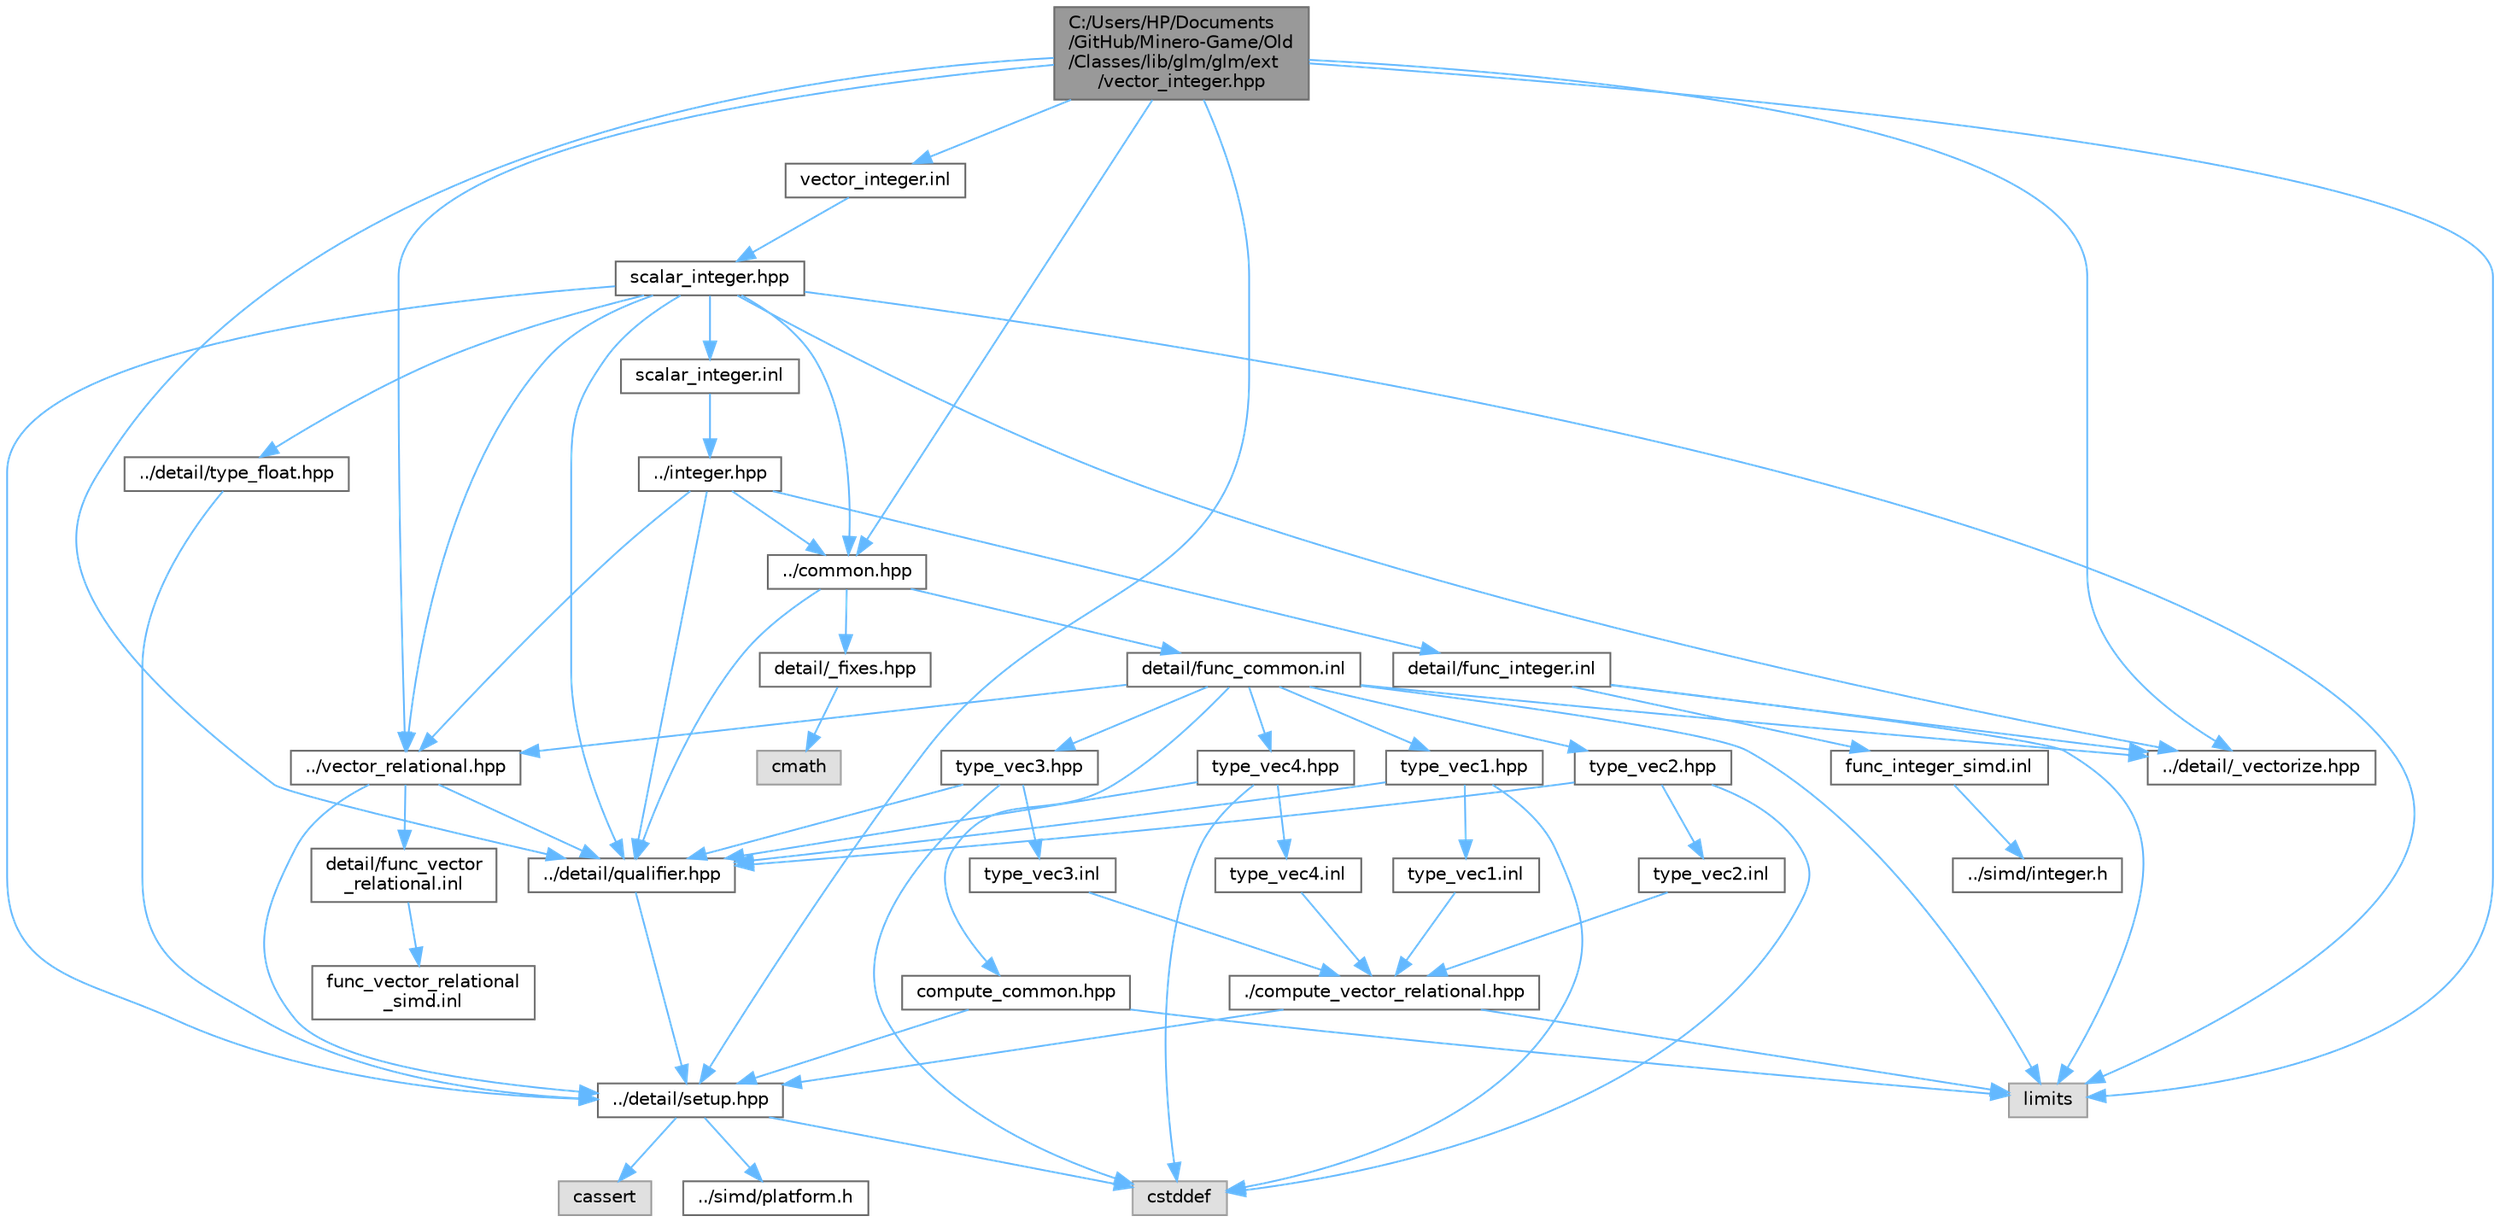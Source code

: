 digraph "C:/Users/HP/Documents/GitHub/Minero-Game/Old/Classes/lib/glm/glm/ext/vector_integer.hpp"
{
 // LATEX_PDF_SIZE
  bgcolor="transparent";
  edge [fontname=Helvetica,fontsize=10,labelfontname=Helvetica,labelfontsize=10];
  node [fontname=Helvetica,fontsize=10,shape=box,height=0.2,width=0.4];
  Node1 [id="Node000001",label="C:/Users/HP/Documents\l/GitHub/Minero-Game/Old\l/Classes/lib/glm/glm/ext\l/vector_integer.hpp",height=0.2,width=0.4,color="gray40", fillcolor="grey60", style="filled", fontcolor="black",tooltip=" "];
  Node1 -> Node2 [id="edge133_Node000001_Node000002",color="steelblue1",style="solid",tooltip=" "];
  Node2 [id="Node000002",label="../detail/setup.hpp",height=0.2,width=0.4,color="grey40", fillcolor="white", style="filled",URL="$_old_2_classes_2lib_2glm_2glm_2detail_2setup_8hpp.html",tooltip=" "];
  Node2 -> Node3 [id="edge134_Node000002_Node000003",color="steelblue1",style="solid",tooltip=" "];
  Node3 [id="Node000003",label="cassert",height=0.2,width=0.4,color="grey60", fillcolor="#E0E0E0", style="filled",tooltip=" "];
  Node2 -> Node4 [id="edge135_Node000002_Node000004",color="steelblue1",style="solid",tooltip=" "];
  Node4 [id="Node000004",label="cstddef",height=0.2,width=0.4,color="grey60", fillcolor="#E0E0E0", style="filled",tooltip=" "];
  Node2 -> Node5 [id="edge136_Node000002_Node000005",color="steelblue1",style="solid",tooltip=" "];
  Node5 [id="Node000005",label="../simd/platform.h",height=0.2,width=0.4,color="grey40", fillcolor="white", style="filled",URL="$_old_2_classes_2lib_2glm_2glm_2simd_2platform_8h.html",tooltip=" "];
  Node1 -> Node6 [id="edge137_Node000001_Node000006",color="steelblue1",style="solid",tooltip=" "];
  Node6 [id="Node000006",label="../detail/qualifier.hpp",height=0.2,width=0.4,color="grey40", fillcolor="white", style="filled",URL="$_old_2_classes_2lib_2glm_2glm_2detail_2qualifier_8hpp.html",tooltip=" "];
  Node6 -> Node2 [id="edge138_Node000006_Node000002",color="steelblue1",style="solid",tooltip=" "];
  Node1 -> Node7 [id="edge139_Node000001_Node000007",color="steelblue1",style="solid",tooltip=" "];
  Node7 [id="Node000007",label="../detail/_vectorize.hpp",height=0.2,width=0.4,color="grey40", fillcolor="white", style="filled",URL="$_old_2_classes_2lib_2glm_2glm_2detail_2__vectorize_8hpp.html",tooltip=" "];
  Node1 -> Node8 [id="edge140_Node000001_Node000008",color="steelblue1",style="solid",tooltip=" "];
  Node8 [id="Node000008",label="../vector_relational.hpp",height=0.2,width=0.4,color="grey40", fillcolor="white", style="filled",URL="$_old_2_classes_2lib_2glm_2glm_2vector__relational_8hpp.html",tooltip=" "];
  Node8 -> Node6 [id="edge141_Node000008_Node000006",color="steelblue1",style="solid",tooltip=" "];
  Node8 -> Node2 [id="edge142_Node000008_Node000002",color="steelblue1",style="solid",tooltip=" "];
  Node8 -> Node9 [id="edge143_Node000008_Node000009",color="steelblue1",style="solid",tooltip=" "];
  Node9 [id="Node000009",label="detail/func_vector\l_relational.inl",height=0.2,width=0.4,color="grey40", fillcolor="white", style="filled",URL="$_old_2_classes_2lib_2glm_2glm_2detail_2func__vector__relational_8inl.html",tooltip=" "];
  Node9 -> Node10 [id="edge144_Node000009_Node000010",color="steelblue1",style="solid",tooltip=" "];
  Node10 [id="Node000010",label="func_vector_relational\l_simd.inl",height=0.2,width=0.4,color="grey40", fillcolor="white", style="filled",URL="$_old_2_classes_2lib_2glm_2glm_2detail_2func__vector__relational__simd_8inl.html",tooltip=" "];
  Node1 -> Node11 [id="edge145_Node000001_Node000011",color="steelblue1",style="solid",tooltip=" "];
  Node11 [id="Node000011",label="../common.hpp",height=0.2,width=0.4,color="grey40", fillcolor="white", style="filled",URL="$_old_2_classes_2lib_2glm_2glm_2common_8hpp.html",tooltip=" "];
  Node11 -> Node6 [id="edge146_Node000011_Node000006",color="steelblue1",style="solid",tooltip=" "];
  Node11 -> Node12 [id="edge147_Node000011_Node000012",color="steelblue1",style="solid",tooltip=" "];
  Node12 [id="Node000012",label="detail/_fixes.hpp",height=0.2,width=0.4,color="grey40", fillcolor="white", style="filled",URL="$_old_2_classes_2lib_2glm_2glm_2detail_2__fixes_8hpp.html",tooltip=" "];
  Node12 -> Node13 [id="edge148_Node000012_Node000013",color="steelblue1",style="solid",tooltip=" "];
  Node13 [id="Node000013",label="cmath",height=0.2,width=0.4,color="grey60", fillcolor="#E0E0E0", style="filled",tooltip=" "];
  Node11 -> Node14 [id="edge149_Node000011_Node000014",color="steelblue1",style="solid",tooltip=" "];
  Node14 [id="Node000014",label="detail/func_common.inl",height=0.2,width=0.4,color="grey40", fillcolor="white", style="filled",URL="$_old_2_classes_2lib_2glm_2glm_2detail_2func__common_8inl.html",tooltip=" "];
  Node14 -> Node8 [id="edge150_Node000014_Node000008",color="steelblue1",style="solid",tooltip=" "];
  Node14 -> Node15 [id="edge151_Node000014_Node000015",color="steelblue1",style="solid",tooltip=" "];
  Node15 [id="Node000015",label="compute_common.hpp",height=0.2,width=0.4,color="grey40", fillcolor="white", style="filled",URL="$_old_2_classes_2lib_2glm_2glm_2detail_2compute__common_8hpp.html",tooltip=" "];
  Node15 -> Node2 [id="edge152_Node000015_Node000002",color="steelblue1",style="solid",tooltip=" "];
  Node15 -> Node16 [id="edge153_Node000015_Node000016",color="steelblue1",style="solid",tooltip=" "];
  Node16 [id="Node000016",label="limits",height=0.2,width=0.4,color="grey60", fillcolor="#E0E0E0", style="filled",tooltip=" "];
  Node14 -> Node17 [id="edge154_Node000014_Node000017",color="steelblue1",style="solid",tooltip=" "];
  Node17 [id="Node000017",label="type_vec1.hpp",height=0.2,width=0.4,color="grey40", fillcolor="white", style="filled",URL="$_old_2_classes_2lib_2glm_2glm_2detail_2type__vec1_8hpp.html",tooltip=" "];
  Node17 -> Node6 [id="edge155_Node000017_Node000006",color="steelblue1",style="solid",tooltip=" "];
  Node17 -> Node4 [id="edge156_Node000017_Node000004",color="steelblue1",style="solid",tooltip=" "];
  Node17 -> Node18 [id="edge157_Node000017_Node000018",color="steelblue1",style="solid",tooltip=" "];
  Node18 [id="Node000018",label="type_vec1.inl",height=0.2,width=0.4,color="grey40", fillcolor="white", style="filled",URL="$_old_2_classes_2lib_2glm_2glm_2detail_2type__vec1_8inl.html",tooltip=" "];
  Node18 -> Node19 [id="edge158_Node000018_Node000019",color="steelblue1",style="solid",tooltip=" "];
  Node19 [id="Node000019",label="./compute_vector_relational.hpp",height=0.2,width=0.4,color="grey40", fillcolor="white", style="filled",URL="$_old_2_classes_2lib_2glm_2glm_2detail_2compute__vector__relational_8hpp.html",tooltip=" "];
  Node19 -> Node2 [id="edge159_Node000019_Node000002",color="steelblue1",style="solid",tooltip=" "];
  Node19 -> Node16 [id="edge160_Node000019_Node000016",color="steelblue1",style="solid",tooltip=" "];
  Node14 -> Node20 [id="edge161_Node000014_Node000020",color="steelblue1",style="solid",tooltip=" "];
  Node20 [id="Node000020",label="type_vec2.hpp",height=0.2,width=0.4,color="grey40", fillcolor="white", style="filled",URL="$_old_2_classes_2lib_2glm_2glm_2detail_2type__vec2_8hpp.html",tooltip=" "];
  Node20 -> Node6 [id="edge162_Node000020_Node000006",color="steelblue1",style="solid",tooltip=" "];
  Node20 -> Node4 [id="edge163_Node000020_Node000004",color="steelblue1",style="solid",tooltip=" "];
  Node20 -> Node21 [id="edge164_Node000020_Node000021",color="steelblue1",style="solid",tooltip=" "];
  Node21 [id="Node000021",label="type_vec2.inl",height=0.2,width=0.4,color="grey40", fillcolor="white", style="filled",URL="$_old_2_classes_2lib_2glm_2glm_2detail_2type__vec2_8inl.html",tooltip=" "];
  Node21 -> Node19 [id="edge165_Node000021_Node000019",color="steelblue1",style="solid",tooltip=" "];
  Node14 -> Node22 [id="edge166_Node000014_Node000022",color="steelblue1",style="solid",tooltip=" "];
  Node22 [id="Node000022",label="type_vec3.hpp",height=0.2,width=0.4,color="grey40", fillcolor="white", style="filled",URL="$_old_2_classes_2lib_2glm_2glm_2detail_2type__vec3_8hpp.html",tooltip=" "];
  Node22 -> Node6 [id="edge167_Node000022_Node000006",color="steelblue1",style="solid",tooltip=" "];
  Node22 -> Node4 [id="edge168_Node000022_Node000004",color="steelblue1",style="solid",tooltip=" "];
  Node22 -> Node23 [id="edge169_Node000022_Node000023",color="steelblue1",style="solid",tooltip=" "];
  Node23 [id="Node000023",label="type_vec3.inl",height=0.2,width=0.4,color="grey40", fillcolor="white", style="filled",URL="$_old_2_classes_2lib_2glm_2glm_2detail_2type__vec3_8inl.html",tooltip=" "];
  Node23 -> Node19 [id="edge170_Node000023_Node000019",color="steelblue1",style="solid",tooltip=" "];
  Node14 -> Node24 [id="edge171_Node000014_Node000024",color="steelblue1",style="solid",tooltip=" "];
  Node24 [id="Node000024",label="type_vec4.hpp",height=0.2,width=0.4,color="grey40", fillcolor="white", style="filled",URL="$_old_2_classes_2lib_2glm_2glm_2detail_2type__vec4_8hpp.html",tooltip=" "];
  Node24 -> Node6 [id="edge172_Node000024_Node000006",color="steelblue1",style="solid",tooltip=" "];
  Node24 -> Node4 [id="edge173_Node000024_Node000004",color="steelblue1",style="solid",tooltip=" "];
  Node24 -> Node25 [id="edge174_Node000024_Node000025",color="steelblue1",style="solid",tooltip=" "];
  Node25 [id="Node000025",label="type_vec4.inl",height=0.2,width=0.4,color="grey40", fillcolor="white", style="filled",URL="$_old_2_classes_2lib_2glm_2glm_2detail_2type__vec4_8inl.html",tooltip=" "];
  Node25 -> Node19 [id="edge175_Node000025_Node000019",color="steelblue1",style="solid",tooltip=" "];
  Node14 -> Node7 [id="edge176_Node000014_Node000007",color="steelblue1",style="solid",tooltip=" "];
  Node14 -> Node16 [id="edge177_Node000014_Node000016",color="steelblue1",style="solid",tooltip=" "];
  Node1 -> Node16 [id="edge178_Node000001_Node000016",color="steelblue1",style="solid",tooltip=" "];
  Node1 -> Node26 [id="edge179_Node000001_Node000026",color="steelblue1",style="solid",tooltip=" "];
  Node26 [id="Node000026",label="vector_integer.inl",height=0.2,width=0.4,color="grey40", fillcolor="white", style="filled",URL="$_old_2_classes_2lib_2glm_2glm_2ext_2vector__integer_8inl.html",tooltip=" "];
  Node26 -> Node27 [id="edge180_Node000026_Node000027",color="steelblue1",style="solid",tooltip=" "];
  Node27 [id="Node000027",label="scalar_integer.hpp",height=0.2,width=0.4,color="grey40", fillcolor="white", style="filled",URL="$_old_2_classes_2lib_2glm_2glm_2ext_2scalar__integer_8hpp.html",tooltip=" "];
  Node27 -> Node2 [id="edge181_Node000027_Node000002",color="steelblue1",style="solid",tooltip=" "];
  Node27 -> Node6 [id="edge182_Node000027_Node000006",color="steelblue1",style="solid",tooltip=" "];
  Node27 -> Node7 [id="edge183_Node000027_Node000007",color="steelblue1",style="solid",tooltip=" "];
  Node27 -> Node28 [id="edge184_Node000027_Node000028",color="steelblue1",style="solid",tooltip=" "];
  Node28 [id="Node000028",label="../detail/type_float.hpp",height=0.2,width=0.4,color="grey40", fillcolor="white", style="filled",URL="$_old_2_classes_2lib_2glm_2glm_2detail_2type__float_8hpp.html",tooltip=" "];
  Node28 -> Node2 [id="edge185_Node000028_Node000002",color="steelblue1",style="solid",tooltip=" "];
  Node27 -> Node8 [id="edge186_Node000027_Node000008",color="steelblue1",style="solid",tooltip=" "];
  Node27 -> Node11 [id="edge187_Node000027_Node000011",color="steelblue1",style="solid",tooltip=" "];
  Node27 -> Node16 [id="edge188_Node000027_Node000016",color="steelblue1",style="solid",tooltip=" "];
  Node27 -> Node29 [id="edge189_Node000027_Node000029",color="steelblue1",style="solid",tooltip=" "];
  Node29 [id="Node000029",label="scalar_integer.inl",height=0.2,width=0.4,color="grey40", fillcolor="white", style="filled",URL="$_old_2_classes_2lib_2glm_2glm_2ext_2scalar__integer_8inl.html",tooltip=" "];
  Node29 -> Node30 [id="edge190_Node000029_Node000030",color="steelblue1",style="solid",tooltip=" "];
  Node30 [id="Node000030",label="../integer.hpp",height=0.2,width=0.4,color="grey40", fillcolor="white", style="filled",URL="$_old_2_classes_2lib_2glm_2glm_2integer_8hpp.html",tooltip=" "];
  Node30 -> Node6 [id="edge191_Node000030_Node000006",color="steelblue1",style="solid",tooltip=" "];
  Node30 -> Node11 [id="edge192_Node000030_Node000011",color="steelblue1",style="solid",tooltip=" "];
  Node30 -> Node8 [id="edge193_Node000030_Node000008",color="steelblue1",style="solid",tooltip=" "];
  Node30 -> Node31 [id="edge194_Node000030_Node000031",color="steelblue1",style="solid",tooltip=" "];
  Node31 [id="Node000031",label="detail/func_integer.inl",height=0.2,width=0.4,color="grey40", fillcolor="white", style="filled",URL="$_old_2_classes_2lib_2glm_2glm_2detail_2func__integer_8inl.html",tooltip=" "];
  Node31 -> Node7 [id="edge195_Node000031_Node000007",color="steelblue1",style="solid",tooltip=" "];
  Node31 -> Node16 [id="edge196_Node000031_Node000016",color="steelblue1",style="solid",tooltip=" "];
  Node31 -> Node32 [id="edge197_Node000031_Node000032",color="steelblue1",style="solid",tooltip=" "];
  Node32 [id="Node000032",label="func_integer_simd.inl",height=0.2,width=0.4,color="grey40", fillcolor="white", style="filled",URL="$_old_2_classes_2lib_2glm_2glm_2detail_2func__integer__simd_8inl.html",tooltip=" "];
  Node32 -> Node33 [id="edge198_Node000032_Node000033",color="steelblue1",style="solid",tooltip=" "];
  Node33 [id="Node000033",label="../simd/integer.h",height=0.2,width=0.4,color="grey40", fillcolor="white", style="filled",URL="$_old_2_classes_2lib_2glm_2glm_2simd_2integer_8h.html",tooltip=" "];
}
